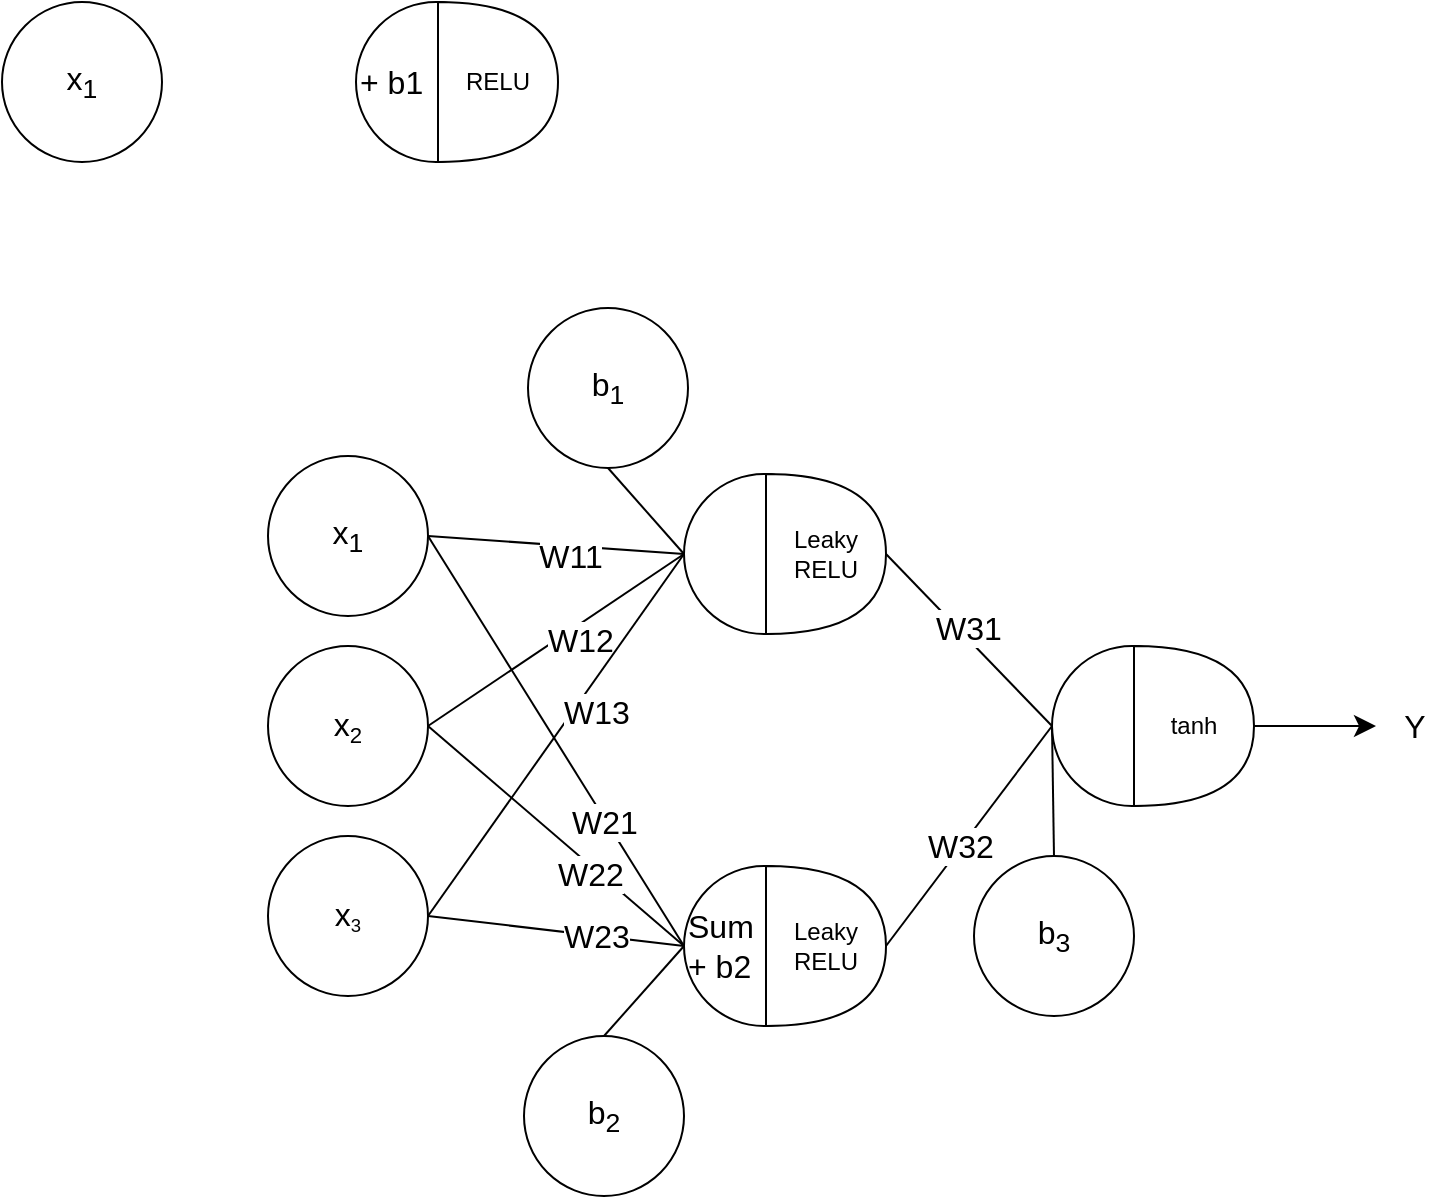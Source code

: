 <mxfile version="28.2.5">
  <diagram name="Page-1" id="1pAmYVb9hF-eDIAdQOnD">
    <mxGraphModel dx="1460" dy="2004" grid="0" gridSize="10" guides="1" tooltips="1" connect="1" arrows="1" fold="1" page="0" pageScale="1" pageWidth="850" pageHeight="1100" math="0" shadow="0">
      <root>
        <mxCell id="0" />
        <mxCell id="1" parent="0" />
        <mxCell id="8utM2XVJl7syz8fmWW9v-1" value="&lt;font style=&quot;font-size: 16px;&quot;&gt;x&lt;sub&gt;1&lt;/sub&gt;&lt;/font&gt;" style="ellipse;whiteSpace=wrap;html=1;aspect=fixed;" vertex="1" parent="1">
          <mxGeometry x="-524" y="-645" width="80" height="80" as="geometry" />
        </mxCell>
        <mxCell id="8utM2XVJl7syz8fmWW9v-2" value="&lt;font style=&quot;font-size: 16px;&quot;&gt;x&lt;/font&gt;&lt;font style=&quot;font-size: 13.333px;&quot;&gt;&lt;sub&gt;2&lt;/sub&gt;&lt;/font&gt;" style="ellipse;whiteSpace=wrap;html=1;aspect=fixed;" vertex="1" parent="1">
          <mxGeometry x="-524" y="-550" width="80" height="80" as="geometry" />
        </mxCell>
        <mxCell id="8utM2XVJl7syz8fmWW9v-3" value="&lt;font style=&quot;font-size: 16px;&quot;&gt;x&lt;/font&gt;&lt;font style=&quot;font-size: 11.111px;&quot;&gt;&lt;sub&gt;3&lt;/sub&gt;&lt;/font&gt;" style="ellipse;whiteSpace=wrap;html=1;aspect=fixed;" vertex="1" parent="1">
          <mxGeometry x="-524" y="-455" width="80" height="80" as="geometry" />
        </mxCell>
        <mxCell id="8utM2XVJl7syz8fmWW9v-4" value="" style="ellipse;whiteSpace=wrap;html=1;aspect=fixed;align=left;" vertex="1" parent="1">
          <mxGeometry x="-316" y="-636" width="80" height="80" as="geometry" />
        </mxCell>
        <mxCell id="8utM2XVJl7syz8fmWW9v-5" value="Leaky&lt;div&gt;RELU&lt;/div&gt;" style="shape=or;whiteSpace=wrap;html=1;" vertex="1" parent="1">
          <mxGeometry x="-275" y="-636" width="60" height="80" as="geometry" />
        </mxCell>
        <mxCell id="8utM2XVJl7syz8fmWW9v-6" value="" style="endArrow=none;html=1;rounded=0;fontSize=12;startSize=8;endSize=8;curved=1;exitX=1;exitY=0.5;exitDx=0;exitDy=0;entryX=0;entryY=0.5;entryDx=0;entryDy=0;" edge="1" parent="1" source="8utM2XVJl7syz8fmWW9v-1" target="8utM2XVJl7syz8fmWW9v-4">
          <mxGeometry width="50" height="50" relative="1" as="geometry">
            <mxPoint x="-365" y="-380" as="sourcePoint" />
            <mxPoint x="-315" y="-430" as="targetPoint" />
          </mxGeometry>
        </mxCell>
        <mxCell id="8utM2XVJl7syz8fmWW9v-9" value="&lt;font style=&quot;font-size: 16px;&quot;&gt;W11&lt;/font&gt;" style="edgeLabel;html=1;align=center;verticalAlign=middle;resizable=0;points=[];fontSize=12;" vertex="1" connectable="0" parent="8utM2XVJl7syz8fmWW9v-6">
          <mxGeometry x="-0.269" y="-2" relative="1" as="geometry">
            <mxPoint x="24" y="4" as="offset" />
          </mxGeometry>
        </mxCell>
        <mxCell id="8utM2XVJl7syz8fmWW9v-7" value="" style="endArrow=none;html=1;rounded=0;fontSize=12;startSize=8;endSize=8;curved=1;exitX=1;exitY=0.5;exitDx=0;exitDy=0;entryX=0;entryY=0.5;entryDx=0;entryDy=0;" edge="1" parent="1" source="8utM2XVJl7syz8fmWW9v-2" target="8utM2XVJl7syz8fmWW9v-4">
          <mxGeometry width="50" height="50" relative="1" as="geometry">
            <mxPoint x="-365" y="-380" as="sourcePoint" />
            <mxPoint x="-315" y="-430" as="targetPoint" />
          </mxGeometry>
        </mxCell>
        <mxCell id="8utM2XVJl7syz8fmWW9v-10" value="&lt;font style=&quot;font-size: 16px;&quot;&gt;W12&lt;/font&gt;" style="edgeLabel;html=1;align=center;verticalAlign=middle;resizable=0;points=[];fontSize=12;" vertex="1" connectable="0" parent="8utM2XVJl7syz8fmWW9v-7">
          <mxGeometry x="-0.302" y="-1" relative="1" as="geometry">
            <mxPoint x="30" y="-14" as="offset" />
          </mxGeometry>
        </mxCell>
        <mxCell id="8utM2XVJl7syz8fmWW9v-8" value="" style="endArrow=none;html=1;rounded=0;fontSize=12;startSize=8;endSize=8;curved=1;exitX=1;exitY=0.5;exitDx=0;exitDy=0;entryX=0;entryY=0.5;entryDx=0;entryDy=0;" edge="1" parent="1" source="8utM2XVJl7syz8fmWW9v-3" target="8utM2XVJl7syz8fmWW9v-4">
          <mxGeometry width="50" height="50" relative="1" as="geometry">
            <mxPoint x="-365" y="-380" as="sourcePoint" />
            <mxPoint x="-315" y="-430" as="targetPoint" />
          </mxGeometry>
        </mxCell>
        <mxCell id="8utM2XVJl7syz8fmWW9v-11" value="&lt;font style=&quot;font-size: 16px;&quot;&gt;W13&lt;/font&gt;" style="edgeLabel;html=1;align=center;verticalAlign=middle;resizable=0;points=[];fontSize=12;" vertex="1" connectable="0" parent="8utM2XVJl7syz8fmWW9v-8">
          <mxGeometry x="-0.233" relative="1" as="geometry">
            <mxPoint x="35" y="-33" as="offset" />
          </mxGeometry>
        </mxCell>
        <mxCell id="8utM2XVJl7syz8fmWW9v-12" value="&lt;font style=&quot;font-size: 16px;&quot;&gt;Sum&lt;/font&gt;&lt;div&gt;&lt;font style=&quot;font-size: 16px;&quot;&gt;+ b2&lt;/font&gt;&lt;/div&gt;" style="ellipse;whiteSpace=wrap;html=1;aspect=fixed;align=left;" vertex="1" parent="1">
          <mxGeometry x="-316" y="-440" width="80" height="80" as="geometry" />
        </mxCell>
        <mxCell id="8utM2XVJl7syz8fmWW9v-13" value="Leaky&lt;div&gt;RELU&lt;/div&gt;" style="shape=or;whiteSpace=wrap;html=1;" vertex="1" parent="1">
          <mxGeometry x="-275" y="-440" width="60" height="80" as="geometry" />
        </mxCell>
        <mxCell id="8utM2XVJl7syz8fmWW9v-14" value="" style="endArrow=none;html=1;rounded=0;fontSize=12;startSize=8;endSize=8;curved=1;exitX=1;exitY=0.5;exitDx=0;exitDy=0;entryX=0;entryY=0.5;entryDx=0;entryDy=0;" edge="1" parent="1" source="8utM2XVJl7syz8fmWW9v-1" target="8utM2XVJl7syz8fmWW9v-12">
          <mxGeometry width="50" height="50" relative="1" as="geometry">
            <mxPoint x="-343" y="-389" as="sourcePoint" />
            <mxPoint x="-293" y="-439" as="targetPoint" />
          </mxGeometry>
        </mxCell>
        <mxCell id="8utM2XVJl7syz8fmWW9v-15" value="&lt;font style=&quot;font-size: 16px;&quot;&gt;W21&lt;/font&gt;" style="edgeLabel;html=1;align=center;verticalAlign=middle;resizable=0;points=[];fontSize=12;" vertex="1" connectable="0" parent="8utM2XVJl7syz8fmWW9v-14">
          <mxGeometry x="0.39" y="-1" relative="1" as="geometry">
            <mxPoint as="offset" />
          </mxGeometry>
        </mxCell>
        <mxCell id="8utM2XVJl7syz8fmWW9v-16" value="" style="endArrow=none;html=1;rounded=0;fontSize=12;startSize=8;endSize=8;curved=1;exitX=1;exitY=0.5;exitDx=0;exitDy=0;entryX=0;entryY=0.5;entryDx=0;entryDy=0;" edge="1" parent="1" source="8utM2XVJl7syz8fmWW9v-2" target="8utM2XVJl7syz8fmWW9v-12">
          <mxGeometry width="50" height="50" relative="1" as="geometry">
            <mxPoint x="-343" y="-392" as="sourcePoint" />
            <mxPoint x="-293" y="-442" as="targetPoint" />
          </mxGeometry>
        </mxCell>
        <mxCell id="8utM2XVJl7syz8fmWW9v-17" value="&lt;font style=&quot;font-size: 16px;&quot;&gt;W22&lt;/font&gt;" style="edgeLabel;html=1;align=center;verticalAlign=middle;resizable=0;points=[];fontSize=12;" vertex="1" connectable="0" parent="8utM2XVJl7syz8fmWW9v-16">
          <mxGeometry x="0.299" y="-3" relative="1" as="geometry">
            <mxPoint as="offset" />
          </mxGeometry>
        </mxCell>
        <mxCell id="8utM2XVJl7syz8fmWW9v-18" value="" style="endArrow=none;html=1;rounded=0;fontSize=12;startSize=8;endSize=8;curved=1;exitX=1;exitY=0.5;exitDx=0;exitDy=0;entryX=0;entryY=0.5;entryDx=0;entryDy=0;" edge="1" parent="1" source="8utM2XVJl7syz8fmWW9v-3" target="8utM2XVJl7syz8fmWW9v-12">
          <mxGeometry width="50" height="50" relative="1" as="geometry">
            <mxPoint x="-343" y="-395" as="sourcePoint" />
            <mxPoint x="-293" y="-445" as="targetPoint" />
          </mxGeometry>
        </mxCell>
        <mxCell id="8utM2XVJl7syz8fmWW9v-19" value="&lt;font style=&quot;font-size: 16px;&quot;&gt;W23&lt;/font&gt;" style="edgeLabel;html=1;align=center;verticalAlign=middle;resizable=0;points=[];fontSize=12;" vertex="1" connectable="0" parent="8utM2XVJl7syz8fmWW9v-18">
          <mxGeometry x="0.313" relative="1" as="geometry">
            <mxPoint as="offset" />
          </mxGeometry>
        </mxCell>
        <mxCell id="8utM2XVJl7syz8fmWW9v-21" value="" style="ellipse;whiteSpace=wrap;html=1;aspect=fixed;align=left;" vertex="1" parent="1">
          <mxGeometry x="-132" y="-550" width="80" height="80" as="geometry" />
        </mxCell>
        <mxCell id="8utM2XVJl7syz8fmWW9v-22" value="tanh" style="shape=or;whiteSpace=wrap;html=1;" vertex="1" parent="1">
          <mxGeometry x="-91" y="-550" width="60" height="80" as="geometry" />
        </mxCell>
        <mxCell id="8utM2XVJl7syz8fmWW9v-23" value="" style="endArrow=none;html=1;rounded=0;fontSize=12;startSize=8;endSize=8;curved=1;exitX=1;exitY=0.5;exitDx=0;exitDy=0;exitPerimeter=0;entryX=0;entryY=0.5;entryDx=0;entryDy=0;" edge="1" parent="1" source="8utM2XVJl7syz8fmWW9v-5" target="8utM2XVJl7syz8fmWW9v-21">
          <mxGeometry width="50" height="50" relative="1" as="geometry">
            <mxPoint x="-113" y="-460" as="sourcePoint" />
            <mxPoint x="-63" y="-510" as="targetPoint" />
          </mxGeometry>
        </mxCell>
        <mxCell id="8utM2XVJl7syz8fmWW9v-24" value="&lt;font style=&quot;font-size: 16px;&quot;&gt;W31&lt;/font&gt;" style="edgeLabel;html=1;align=center;verticalAlign=middle;resizable=0;points=[];fontSize=12;" vertex="1" connectable="0" parent="8utM2XVJl7syz8fmWW9v-23">
          <mxGeometry x="-0.078" y="4" relative="1" as="geometry">
            <mxPoint as="offset" />
          </mxGeometry>
        </mxCell>
        <mxCell id="8utM2XVJl7syz8fmWW9v-25" value="" style="endArrow=none;html=1;rounded=0;fontSize=12;startSize=8;endSize=8;curved=1;exitX=1;exitY=0.5;exitDx=0;exitDy=0;exitPerimeter=0;entryX=0;entryY=0.5;entryDx=0;entryDy=0;" edge="1" parent="1" source="8utM2XVJl7syz8fmWW9v-13" target="8utM2XVJl7syz8fmWW9v-21">
          <mxGeometry width="50" height="50" relative="1" as="geometry">
            <mxPoint x="-177" y="-463" as="sourcePoint" />
            <mxPoint x="-127" y="-513" as="targetPoint" />
          </mxGeometry>
        </mxCell>
        <mxCell id="8utM2XVJl7syz8fmWW9v-26" value="&lt;font style=&quot;font-size: 16px;&quot;&gt;W32&lt;/font&gt;" style="edgeLabel;html=1;align=center;verticalAlign=middle;resizable=0;points=[];fontSize=12;" vertex="1" connectable="0" parent="8utM2XVJl7syz8fmWW9v-25">
          <mxGeometry x="-0.077" relative="1" as="geometry">
            <mxPoint x="-1" as="offset" />
          </mxGeometry>
        </mxCell>
        <mxCell id="8utM2XVJl7syz8fmWW9v-27" value="" style="endArrow=classic;html=1;rounded=0;fontSize=12;startSize=8;endSize=8;curved=1;exitX=1;exitY=0.5;exitDx=0;exitDy=0;exitPerimeter=0;" edge="1" parent="1" source="8utM2XVJl7syz8fmWW9v-22">
          <mxGeometry width="50" height="50" relative="1" as="geometry">
            <mxPoint x="-177" y="-466" as="sourcePoint" />
            <mxPoint x="30" y="-510" as="targetPoint" />
          </mxGeometry>
        </mxCell>
        <mxCell id="8utM2XVJl7syz8fmWW9v-28" value="Y" style="text;html=1;align=center;verticalAlign=middle;resizable=0;points=[];autosize=1;strokeColor=none;fillColor=none;fontSize=16;" vertex="1" parent="1">
          <mxGeometry x="34" y="-525.5" width="29" height="31" as="geometry" />
        </mxCell>
        <mxCell id="8utM2XVJl7syz8fmWW9v-29" value="&lt;font style=&quot;font-size: 16px;&quot;&gt;x&lt;sub&gt;1&lt;/sub&gt;&lt;/font&gt;" style="ellipse;whiteSpace=wrap;html=1;aspect=fixed;" vertex="1" parent="1">
          <mxGeometry x="-657" y="-872" width="80" height="80" as="geometry" />
        </mxCell>
        <mxCell id="8utM2XVJl7syz8fmWW9v-30" value="&lt;span style=&quot;font-size: 16px;&quot;&gt;+ b1&lt;/span&gt;" style="ellipse;whiteSpace=wrap;html=1;aspect=fixed;align=left;" vertex="1" parent="1">
          <mxGeometry x="-480" y="-872" width="80" height="80" as="geometry" />
        </mxCell>
        <mxCell id="8utM2XVJl7syz8fmWW9v-31" value="RELU" style="shape=or;whiteSpace=wrap;html=1;" vertex="1" parent="1">
          <mxGeometry x="-439" y="-872" width="60" height="80" as="geometry" />
        </mxCell>
        <mxCell id="8utM2XVJl7syz8fmWW9v-32" value="&lt;font style=&quot;&quot;&gt;&lt;sub style=&quot;&quot;&gt;&lt;span style=&quot;font-size: 16px;&quot;&gt;b&lt;sub&gt;1&lt;/sub&gt;&lt;/span&gt;&lt;/sub&gt;&lt;/font&gt;" style="ellipse;whiteSpace=wrap;html=1;aspect=fixed;" vertex="1" parent="1">
          <mxGeometry x="-394" y="-719" width="80" height="80" as="geometry" />
        </mxCell>
        <mxCell id="8utM2XVJl7syz8fmWW9v-33" value="" style="endArrow=none;html=1;rounded=0;fontSize=12;startSize=8;endSize=8;curved=1;entryX=0.5;entryY=1;entryDx=0;entryDy=0;exitX=0;exitY=0.5;exitDx=0;exitDy=0;" edge="1" parent="1" source="8utM2XVJl7syz8fmWW9v-4" target="8utM2XVJl7syz8fmWW9v-32">
          <mxGeometry width="50" height="50" relative="1" as="geometry">
            <mxPoint x="-358" y="-547" as="sourcePoint" />
            <mxPoint x="-308" y="-597" as="targetPoint" />
          </mxGeometry>
        </mxCell>
        <mxCell id="8utM2XVJl7syz8fmWW9v-34" value="&lt;font style=&quot;&quot;&gt;&lt;sub style=&quot;&quot;&gt;&lt;span style=&quot;font-size: 16px;&quot;&gt;b&lt;sub&gt;2&lt;/sub&gt;&lt;/span&gt;&lt;/sub&gt;&lt;/font&gt;" style="ellipse;whiteSpace=wrap;html=1;aspect=fixed;" vertex="1" parent="1">
          <mxGeometry x="-396" y="-355" width="80" height="80" as="geometry" />
        </mxCell>
        <mxCell id="8utM2XVJl7syz8fmWW9v-35" value="" style="endArrow=none;html=1;rounded=0;fontSize=12;startSize=8;endSize=8;curved=1;exitX=0.5;exitY=0;exitDx=0;exitDy=0;entryX=0;entryY=0.5;entryDx=0;entryDy=0;" edge="1" parent="1" source="8utM2XVJl7syz8fmWW9v-34" target="8utM2XVJl7syz8fmWW9v-12">
          <mxGeometry width="50" height="50" relative="1" as="geometry">
            <mxPoint x="-358" y="-547" as="sourcePoint" />
            <mxPoint x="-308" y="-597" as="targetPoint" />
          </mxGeometry>
        </mxCell>
        <mxCell id="8utM2XVJl7syz8fmWW9v-36" value="&lt;font style=&quot;&quot;&gt;&lt;sub style=&quot;&quot;&gt;&lt;span style=&quot;font-size: 16px;&quot;&gt;b&lt;sub&gt;3&lt;/sub&gt;&lt;/span&gt;&lt;/sub&gt;&lt;/font&gt;" style="ellipse;whiteSpace=wrap;html=1;aspect=fixed;" vertex="1" parent="1">
          <mxGeometry x="-171" y="-445" width="80" height="80" as="geometry" />
        </mxCell>
        <mxCell id="8utM2XVJl7syz8fmWW9v-37" value="" style="endArrow=none;html=1;rounded=0;fontSize=12;startSize=8;endSize=8;curved=1;exitX=0.5;exitY=0;exitDx=0;exitDy=0;entryX=0;entryY=0.5;entryDx=0;entryDy=0;" edge="1" parent="1" source="8utM2XVJl7syz8fmWW9v-36" target="8utM2XVJl7syz8fmWW9v-21">
          <mxGeometry width="50" height="50" relative="1" as="geometry">
            <mxPoint x="-261" y="-541" as="sourcePoint" />
            <mxPoint x="-211" y="-591" as="targetPoint" />
          </mxGeometry>
        </mxCell>
      </root>
    </mxGraphModel>
  </diagram>
</mxfile>
